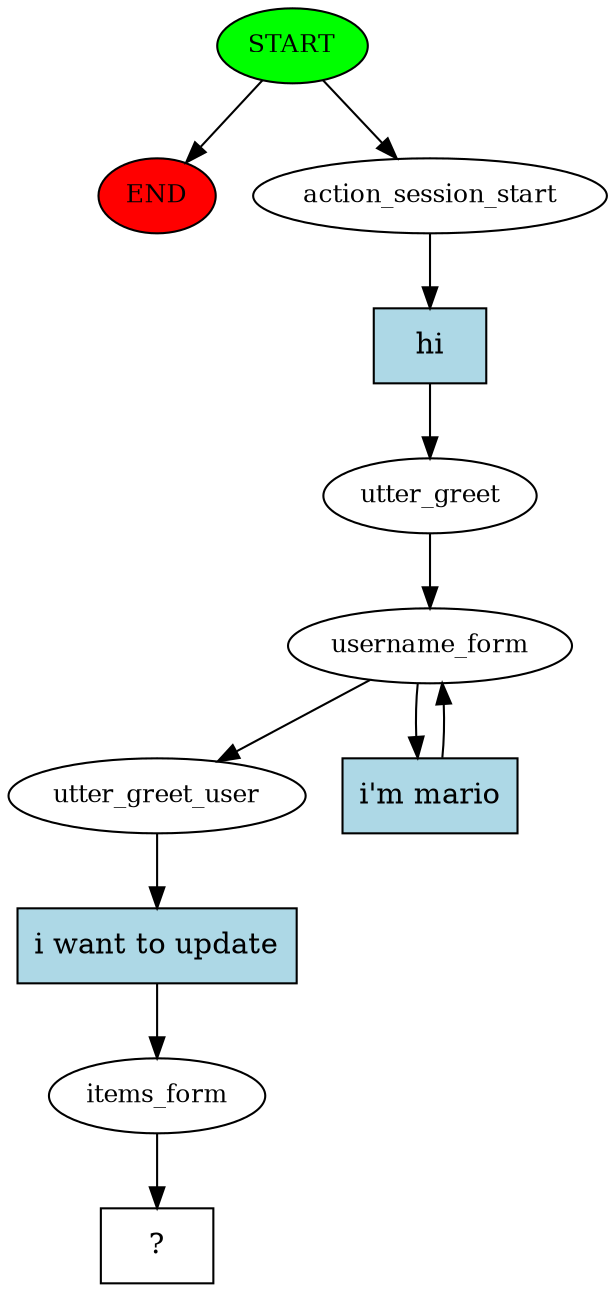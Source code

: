 digraph  {
0 [class="start active", fillcolor=green, fontsize=12, label=START, style=filled];
"-1" [class=end, fillcolor=red, fontsize=12, label=END, style=filled];
1 [class=active, fontsize=12, label=action_session_start];
2 [class=active, fontsize=12, label=utter_greet];
3 [class=active, fontsize=12, label=username_form];
5 [class=active, fontsize=12, label=utter_greet_user];
6 [class=active, fontsize=12, label=items_form];
7 [class="intent dashed active", label="  ?  ", shape=rect];
8 [class="intent active", fillcolor=lightblue, label=hi, shape=rect, style=filled];
9 [class="intent active", fillcolor=lightblue, label="i'm mario", shape=rect, style=filled];
10 [class="intent active", fillcolor=lightblue, label="i want to update", shape=rect, style=filled];
0 -> "-1"  [class="", key=NONE, label=""];
0 -> 1  [class=active, key=NONE, label=""];
1 -> 8  [class=active, key=0];
2 -> 3  [class=active, key=NONE, label=""];
3 -> 5  [class=active, key=NONE, label=""];
3 -> 9  [class=active, key=0];
5 -> 10  [class=active, key=0];
6 -> 7  [class=active, key=NONE, label=""];
8 -> 2  [class=active, key=0];
9 -> 3  [class=active, key=0];
10 -> 6  [class=active, key=0];
}
